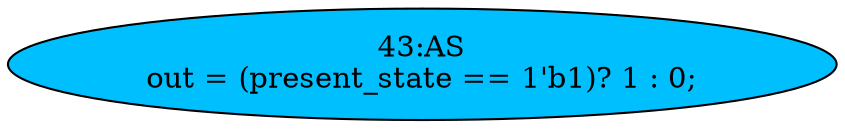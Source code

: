 strict digraph "" {
	node [label="\N"];
	"43:AS"	[ast="<pyverilog.vparser.ast.Assign object at 0x7fa5bd737a10>",
		def_var="['out']",
		fillcolor=deepskyblue,
		label="43:AS
out = (present_state == 1'b1)? 1 : 0;",
		statements="[]",
		style=filled,
		typ=Assign,
		use_var="['present_state']"];
}
